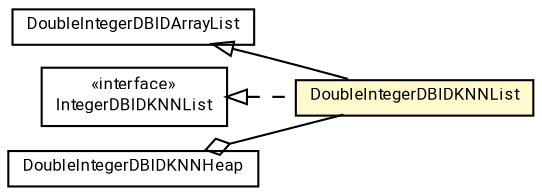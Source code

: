 #!/usr/local/bin/dot
#
# Class diagram 
# Generated by UMLGraph version R5_7_2-60-g0e99a6 (http://www.spinellis.gr/umlgraph/)
#

digraph G {
	graph [fontnames="svg"]
	edge [fontname="Roboto",fontsize=7,labelfontname="Roboto",labelfontsize=7,color="black"];
	node [fontname="Roboto",fontcolor="black",fontsize=8,shape=plaintext,margin=0,width=0,height=0];
	nodesep=0.15;
	ranksep=0.25;
	rankdir=LR;
	// de.lmu.ifi.dbs.elki.database.ids.integer.DoubleIntegerDBIDArrayList
	c3514491 [label=<<table title="de.lmu.ifi.dbs.elki.database.ids.integer.DoubleIntegerDBIDArrayList" border="0" cellborder="1" cellspacing="0" cellpadding="2" href="DoubleIntegerDBIDArrayList.html" target="_parent">
		<tr><td><table border="0" cellspacing="0" cellpadding="1">
		<tr><td align="center" balign="center"> <font face="Roboto">DoubleIntegerDBIDArrayList</font> </td></tr>
		</table></td></tr>
		</table>>, URL="DoubleIntegerDBIDArrayList.html"];
	// de.lmu.ifi.dbs.elki.database.ids.integer.IntegerDBIDKNNList
	c3514505 [label=<<table title="de.lmu.ifi.dbs.elki.database.ids.integer.IntegerDBIDKNNList" border="0" cellborder="1" cellspacing="0" cellpadding="2" href="IntegerDBIDKNNList.html" target="_parent">
		<tr><td><table border="0" cellspacing="0" cellpadding="1">
		<tr><td align="center" balign="center"> &#171;interface&#187; </td></tr>
		<tr><td align="center" balign="center"> <font face="Roboto">IntegerDBIDKNNList</font> </td></tr>
		</table></td></tr>
		</table>>, URL="IntegerDBIDKNNList.html"];
	// de.lmu.ifi.dbs.elki.database.ids.integer.DoubleIntegerDBIDKNNList
	c3514506 [label=<<table title="de.lmu.ifi.dbs.elki.database.ids.integer.DoubleIntegerDBIDKNNList" border="0" cellborder="1" cellspacing="0" cellpadding="2" bgcolor="lemonChiffon" href="DoubleIntegerDBIDKNNList.html" target="_parent">
		<tr><td><table border="0" cellspacing="0" cellpadding="1">
		<tr><td align="center" balign="center"> <font face="Roboto">DoubleIntegerDBIDKNNList</font> </td></tr>
		</table></td></tr>
		</table>>, URL="DoubleIntegerDBIDKNNList.html"];
	// de.lmu.ifi.dbs.elki.database.ids.integer.DoubleIntegerDBIDKNNHeap
	c3514533 [label=<<table title="de.lmu.ifi.dbs.elki.database.ids.integer.DoubleIntegerDBIDKNNHeap" border="0" cellborder="1" cellspacing="0" cellpadding="2" href="DoubleIntegerDBIDKNNHeap.html" target="_parent">
		<tr><td><table border="0" cellspacing="0" cellpadding="1">
		<tr><td align="center" balign="center"> <font face="Roboto">DoubleIntegerDBIDKNNHeap</font> </td></tr>
		</table></td></tr>
		</table>>, URL="DoubleIntegerDBIDKNNHeap.html"];
	// de.lmu.ifi.dbs.elki.database.ids.integer.DoubleIntegerDBIDKNNList extends de.lmu.ifi.dbs.elki.database.ids.integer.DoubleIntegerDBIDArrayList
	c3514491 -> c3514506 [arrowtail=empty,dir=back,weight=10];
	// de.lmu.ifi.dbs.elki.database.ids.integer.DoubleIntegerDBIDKNNList implements de.lmu.ifi.dbs.elki.database.ids.integer.IntegerDBIDKNNList
	c3514505 -> c3514506 [arrowtail=empty,style=dashed,dir=back,weight=9];
	// de.lmu.ifi.dbs.elki.database.ids.integer.DoubleIntegerDBIDKNNHeap has de.lmu.ifi.dbs.elki.database.ids.integer.DoubleIntegerDBIDKNNList
	c3514533 -> c3514506 [arrowhead=none,arrowtail=ediamond,dir=back,weight=4];
}

